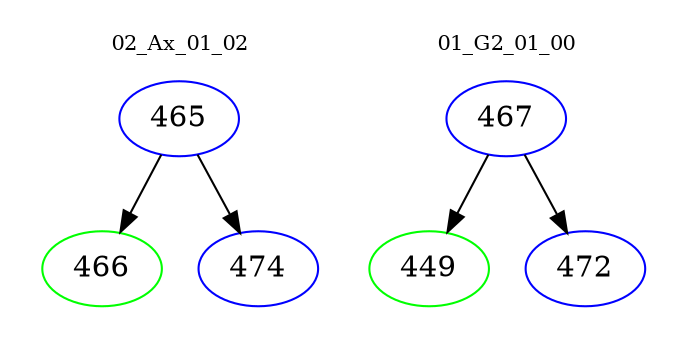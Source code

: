 digraph{
subgraph cluster_0 {
color = white
label = "02_Ax_01_02";
fontsize=10;
T0_465 [label="465", color="blue"]
T0_465 -> T0_466 [color="black"]
T0_466 [label="466", color="green"]
T0_465 -> T0_474 [color="black"]
T0_474 [label="474", color="blue"]
}
subgraph cluster_1 {
color = white
label = "01_G2_01_00";
fontsize=10;
T1_467 [label="467", color="blue"]
T1_467 -> T1_449 [color="black"]
T1_449 [label="449", color="green"]
T1_467 -> T1_472 [color="black"]
T1_472 [label="472", color="blue"]
}
}
